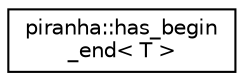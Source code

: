 digraph "Graphical Class Hierarchy"
{
  edge [fontname="Helvetica",fontsize="10",labelfontname="Helvetica",labelfontsize="10"];
  node [fontname="Helvetica",fontsize="10",shape=record];
  rankdir="LR";
  Node0 [label="piranha::has_begin\l_end\< T \>",height=0.2,width=0.4,color="black", fillcolor="white", style="filled",URL="$classpiranha_1_1has__begin__end.html",tooltip="Detect the availability of std::begin() and std::end(). "];
}
